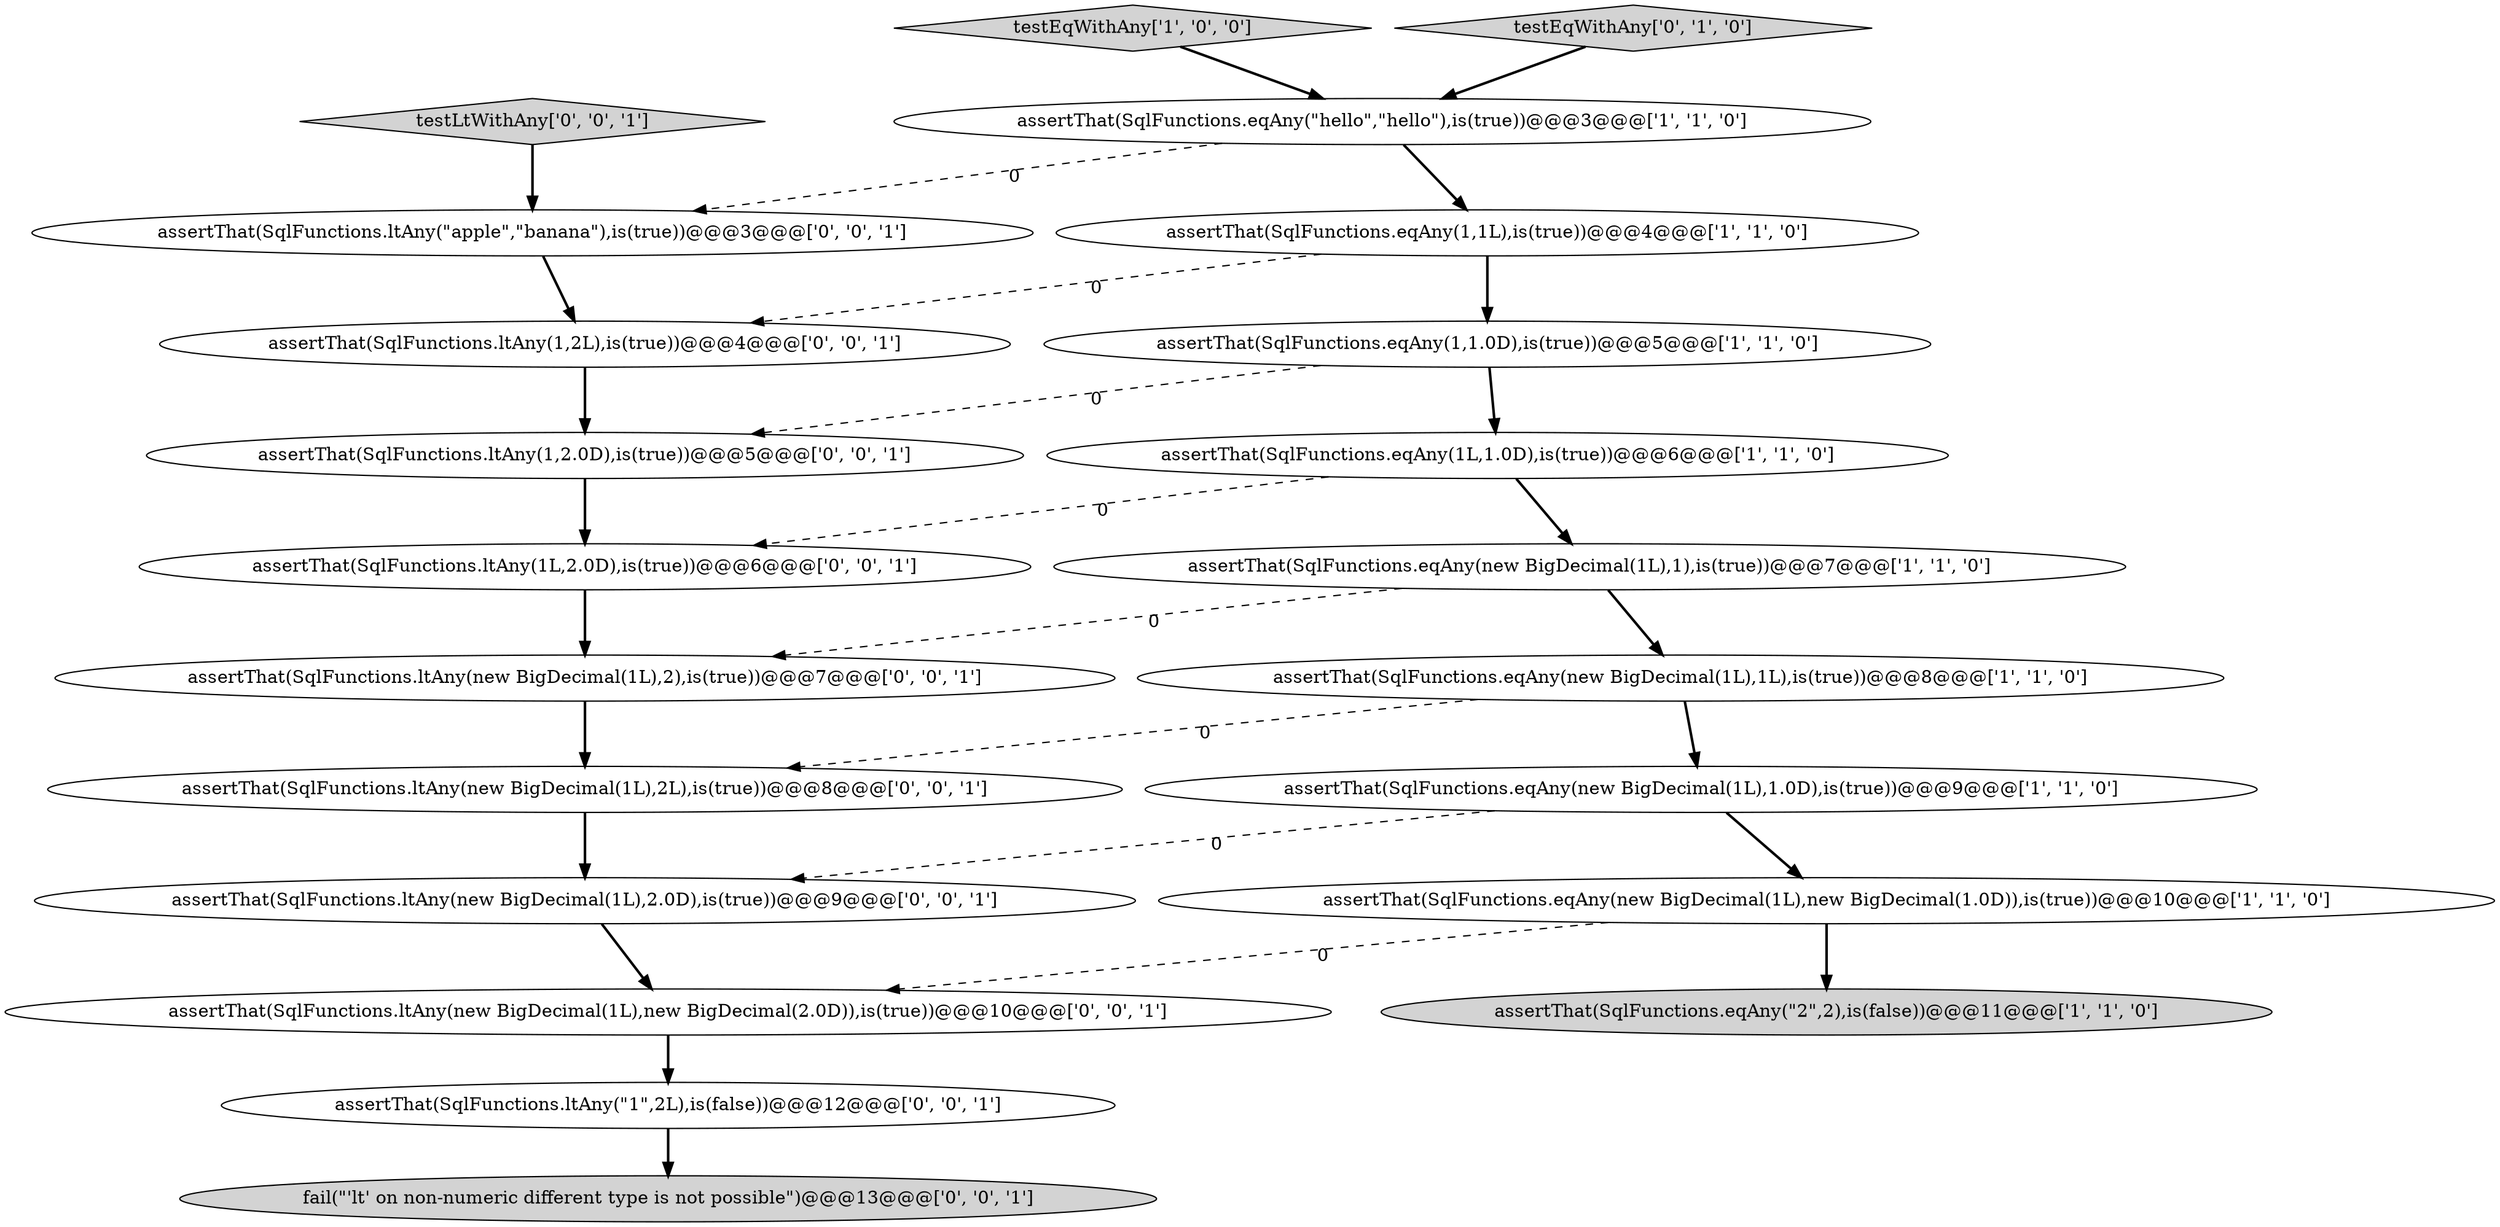 digraph {
8 [style = filled, label = "assertThat(SqlFunctions.eqAny(new BigDecimal(1L),1.0D),is(true))@@@9@@@['1', '1', '0']", fillcolor = white, shape = ellipse image = "AAA0AAABBB1BBB"];
6 [style = filled, label = "assertThat(SqlFunctions.eqAny(1,1L),is(true))@@@4@@@['1', '1', '0']", fillcolor = white, shape = ellipse image = "AAA0AAABBB1BBB"];
15 [style = filled, label = "testLtWithAny['0', '0', '1']", fillcolor = lightgray, shape = diamond image = "AAA0AAABBB3BBB"];
3 [style = filled, label = "testEqWithAny['1', '0', '0']", fillcolor = lightgray, shape = diamond image = "AAA0AAABBB1BBB"];
17 [style = filled, label = "assertThat(SqlFunctions.ltAny(1L,2.0D),is(true))@@@6@@@['0', '0', '1']", fillcolor = white, shape = ellipse image = "AAA0AAABBB3BBB"];
4 [style = filled, label = "assertThat(SqlFunctions.eqAny(\"2\",2),is(false))@@@11@@@['1', '1', '0']", fillcolor = lightgray, shape = ellipse image = "AAA0AAABBB1BBB"];
12 [style = filled, label = "assertThat(SqlFunctions.ltAny(new BigDecimal(1L),2),is(true))@@@7@@@['0', '0', '1']", fillcolor = white, shape = ellipse image = "AAA0AAABBB3BBB"];
18 [style = filled, label = "assertThat(SqlFunctions.ltAny(\"1\",2L),is(false))@@@12@@@['0', '0', '1']", fillcolor = white, shape = ellipse image = "AAA0AAABBB3BBB"];
0 [style = filled, label = "assertThat(SqlFunctions.eqAny(new BigDecimal(1L),1),is(true))@@@7@@@['1', '1', '0']", fillcolor = white, shape = ellipse image = "AAA0AAABBB1BBB"];
10 [style = filled, label = "testEqWithAny['0', '1', '0']", fillcolor = lightgray, shape = diamond image = "AAA0AAABBB2BBB"];
9 [style = filled, label = "assertThat(SqlFunctions.eqAny(1L,1.0D),is(true))@@@6@@@['1', '1', '0']", fillcolor = white, shape = ellipse image = "AAA0AAABBB1BBB"];
11 [style = filled, label = "assertThat(SqlFunctions.ltAny(new BigDecimal(1L),2L),is(true))@@@8@@@['0', '0', '1']", fillcolor = white, shape = ellipse image = "AAA0AAABBB3BBB"];
2 [style = filled, label = "assertThat(SqlFunctions.eqAny(1,1.0D),is(true))@@@5@@@['1', '1', '0']", fillcolor = white, shape = ellipse image = "AAA0AAABBB1BBB"];
19 [style = filled, label = "assertThat(SqlFunctions.ltAny(1,2.0D),is(true))@@@5@@@['0', '0', '1']", fillcolor = white, shape = ellipse image = "AAA0AAABBB3BBB"];
1 [style = filled, label = "assertThat(SqlFunctions.eqAny(new BigDecimal(1L),new BigDecimal(1.0D)),is(true))@@@10@@@['1', '1', '0']", fillcolor = white, shape = ellipse image = "AAA0AAABBB1BBB"];
16 [style = filled, label = "assertThat(SqlFunctions.ltAny(\"apple\",\"banana\"),is(true))@@@3@@@['0', '0', '1']", fillcolor = white, shape = ellipse image = "AAA0AAABBB3BBB"];
5 [style = filled, label = "assertThat(SqlFunctions.eqAny(new BigDecimal(1L),1L),is(true))@@@8@@@['1', '1', '0']", fillcolor = white, shape = ellipse image = "AAA0AAABBB1BBB"];
20 [style = filled, label = "assertThat(SqlFunctions.ltAny(1,2L),is(true))@@@4@@@['0', '0', '1']", fillcolor = white, shape = ellipse image = "AAA0AAABBB3BBB"];
14 [style = filled, label = "fail(\"'lt' on non-numeric different type is not possible\")@@@13@@@['0', '0', '1']", fillcolor = lightgray, shape = ellipse image = "AAA0AAABBB3BBB"];
13 [style = filled, label = "assertThat(SqlFunctions.ltAny(new BigDecimal(1L),2.0D),is(true))@@@9@@@['0', '0', '1']", fillcolor = white, shape = ellipse image = "AAA0AAABBB3BBB"];
7 [style = filled, label = "assertThat(SqlFunctions.eqAny(\"hello\",\"hello\"),is(true))@@@3@@@['1', '1', '0']", fillcolor = white, shape = ellipse image = "AAA0AAABBB1BBB"];
21 [style = filled, label = "assertThat(SqlFunctions.ltAny(new BigDecimal(1L),new BigDecimal(2.0D)),is(true))@@@10@@@['0', '0', '1']", fillcolor = white, shape = ellipse image = "AAA0AAABBB3BBB"];
5->8 [style = bold, label=""];
1->4 [style = bold, label=""];
2->19 [style = dashed, label="0"];
9->0 [style = bold, label=""];
6->20 [style = dashed, label="0"];
7->16 [style = dashed, label="0"];
12->11 [style = bold, label=""];
1->21 [style = dashed, label="0"];
19->17 [style = bold, label=""];
2->9 [style = bold, label=""];
0->12 [style = dashed, label="0"];
15->16 [style = bold, label=""];
10->7 [style = bold, label=""];
21->18 [style = bold, label=""];
8->13 [style = dashed, label="0"];
6->2 [style = bold, label=""];
8->1 [style = bold, label=""];
17->12 [style = bold, label=""];
5->11 [style = dashed, label="0"];
3->7 [style = bold, label=""];
9->17 [style = dashed, label="0"];
11->13 [style = bold, label=""];
7->6 [style = bold, label=""];
20->19 [style = bold, label=""];
13->21 [style = bold, label=""];
16->20 [style = bold, label=""];
18->14 [style = bold, label=""];
0->5 [style = bold, label=""];
}
